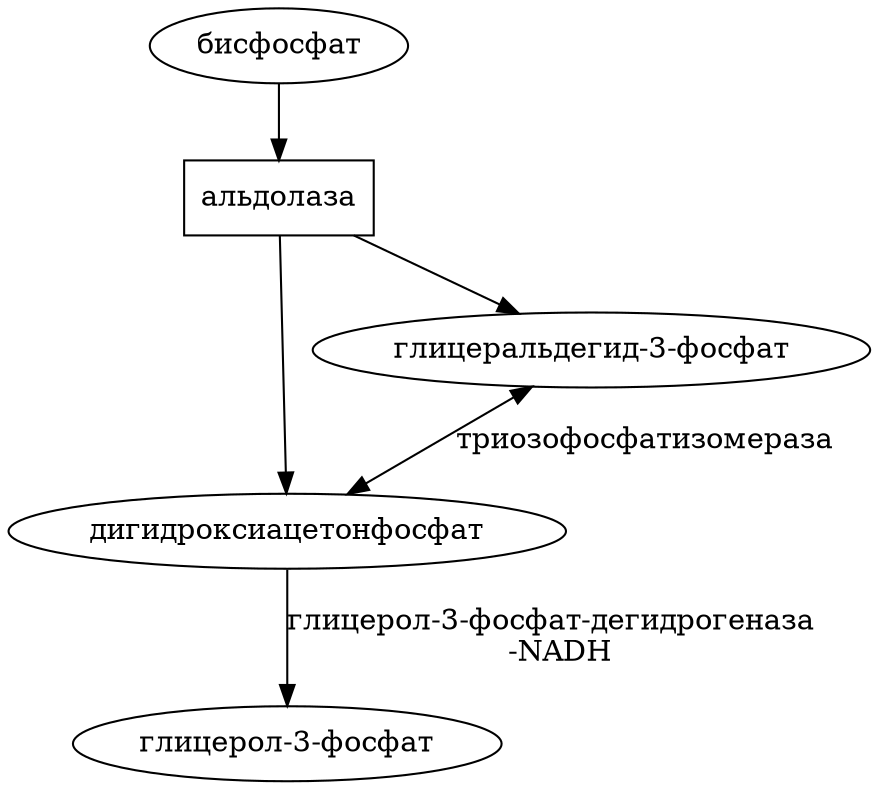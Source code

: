 digraph G {
альдолаза[shape="box"];
ацетон[label="дигидроксиацетонфосфат"];
альдегид[label="глицеральдегид-3-фосфат"];
бисфосфат->альдолаза;
альдолаза->альдегид;
альдолаза->ацетон;
альдегид->ацетон[label="триозофосфатизомераза", dir="both"];
ацетон->"глицерол-3-фосфат"[label="глицерол-3-фосфат-дегидрогеназа \n -NADH"];
}


